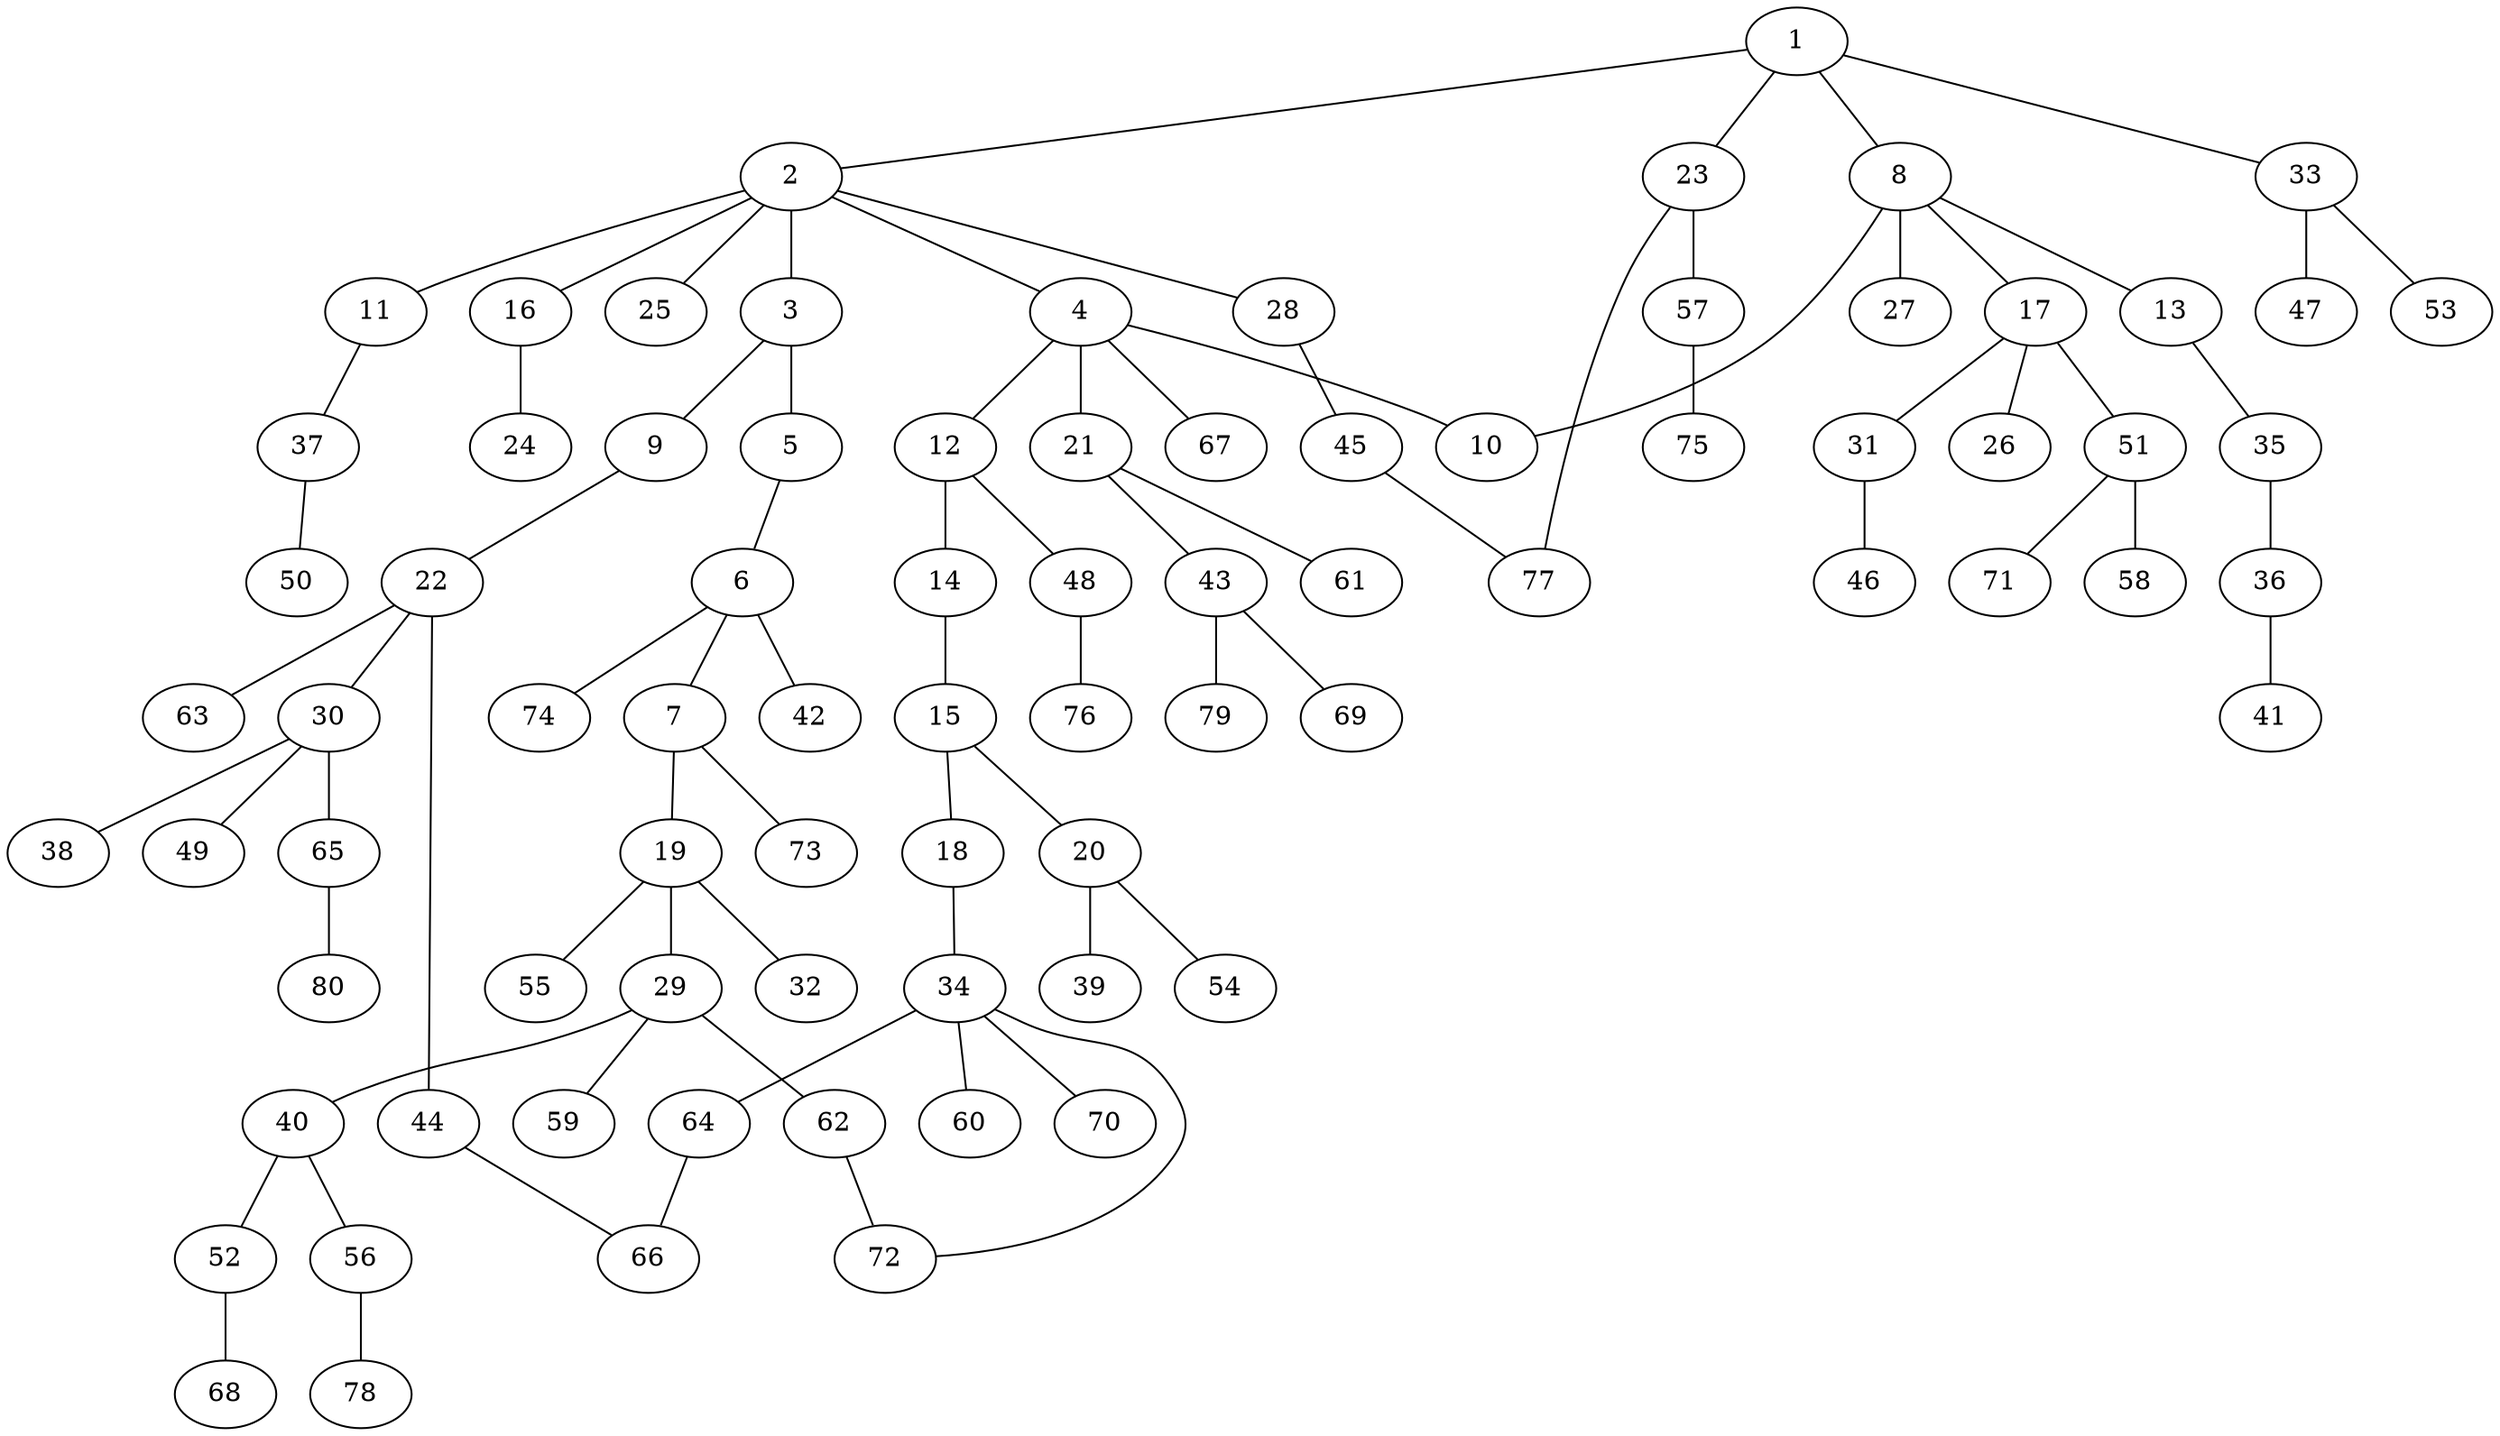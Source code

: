 graph graphname {1--2
1--8
1--23
1--33
2--3
2--4
2--11
2--16
2--25
2--28
3--5
3--9
4--10
4--12
4--21
4--67
5--6
6--7
6--42
6--74
7--19
7--73
8--10
8--13
8--17
8--27
9--22
11--37
12--14
12--48
13--35
14--15
15--18
15--20
16--24
17--26
17--31
17--51
18--34
19--29
19--32
19--55
20--39
20--54
21--43
21--61
22--30
22--44
22--63
23--57
23--77
28--45
29--40
29--59
29--62
30--38
30--49
30--65
31--46
33--47
33--53
34--60
34--64
34--70
34--72
35--36
36--41
37--50
40--52
40--56
43--69
43--79
44--66
45--77
48--76
51--58
51--71
52--68
56--78
57--75
62--72
64--66
65--80
}